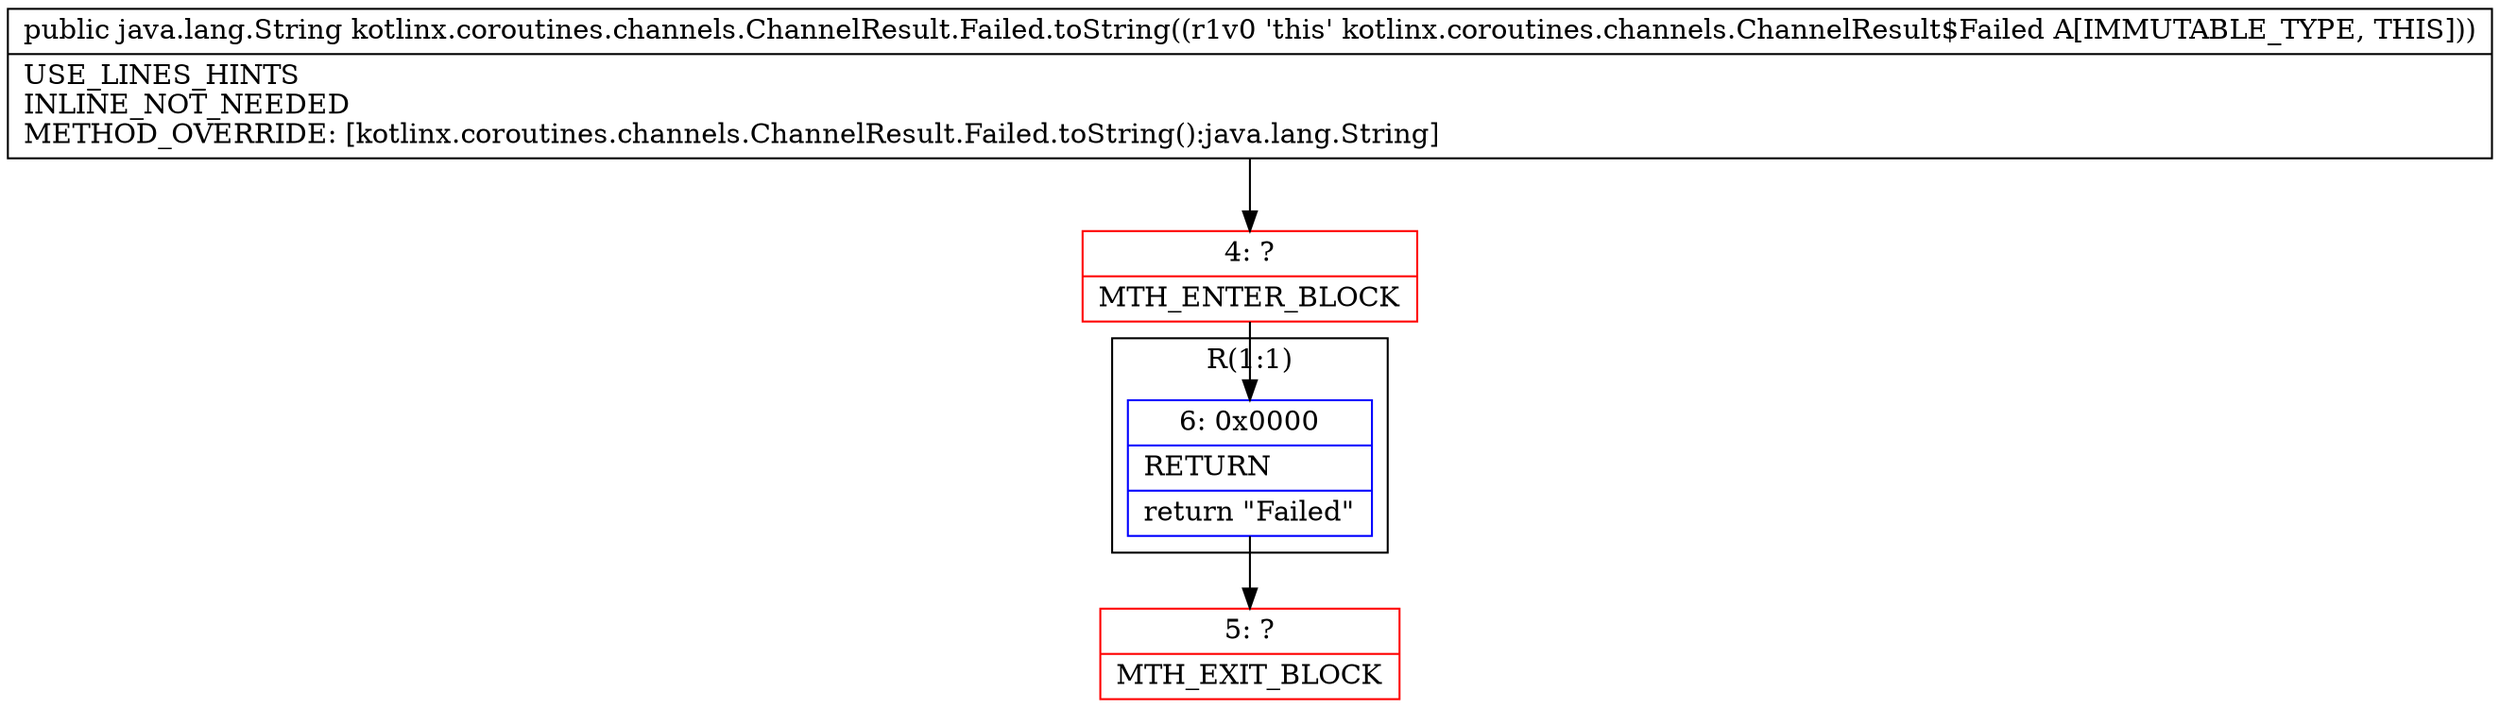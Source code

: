 digraph "CFG forkotlinx.coroutines.channels.ChannelResult.Failed.toString()Ljava\/lang\/String;" {
subgraph cluster_Region_1051408266 {
label = "R(1:1)";
node [shape=record,color=blue];
Node_6 [shape=record,label="{6\:\ 0x0000|RETURN\l|return \"Failed\"\l}"];
}
Node_4 [shape=record,color=red,label="{4\:\ ?|MTH_ENTER_BLOCK\l}"];
Node_5 [shape=record,color=red,label="{5\:\ ?|MTH_EXIT_BLOCK\l}"];
MethodNode[shape=record,label="{public java.lang.String kotlinx.coroutines.channels.ChannelResult.Failed.toString((r1v0 'this' kotlinx.coroutines.channels.ChannelResult$Failed A[IMMUTABLE_TYPE, THIS]))  | USE_LINES_HINTS\lINLINE_NOT_NEEDED\lMETHOD_OVERRIDE: [kotlinx.coroutines.channels.ChannelResult.Failed.toString():java.lang.String]\l}"];
MethodNode -> Node_4;Node_6 -> Node_5;
Node_4 -> Node_6;
}

